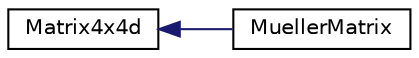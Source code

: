 digraph "Graphical Class Hierarchy"
{
  edge [fontname="Helvetica",fontsize="10",labelfontname="Helvetica",labelfontsize="10"];
  node [fontname="Helvetica",fontsize="10",shape=record];
  rankdir="LR";
  Node0 [label="Matrix4x4d",height=0.2,width=0.4,color="black", fillcolor="white", style="filled",URL="$class_matrix4x4d.html"];
  Node0 -> Node1 [dir="back",color="midnightblue",fontsize="10",style="solid",fontname="Helvetica"];
  Node1 [label="MuellerMatrix",height=0.2,width=0.4,color="black", fillcolor="white", style="filled",URL="$class_mueller_matrix.html"];
}

